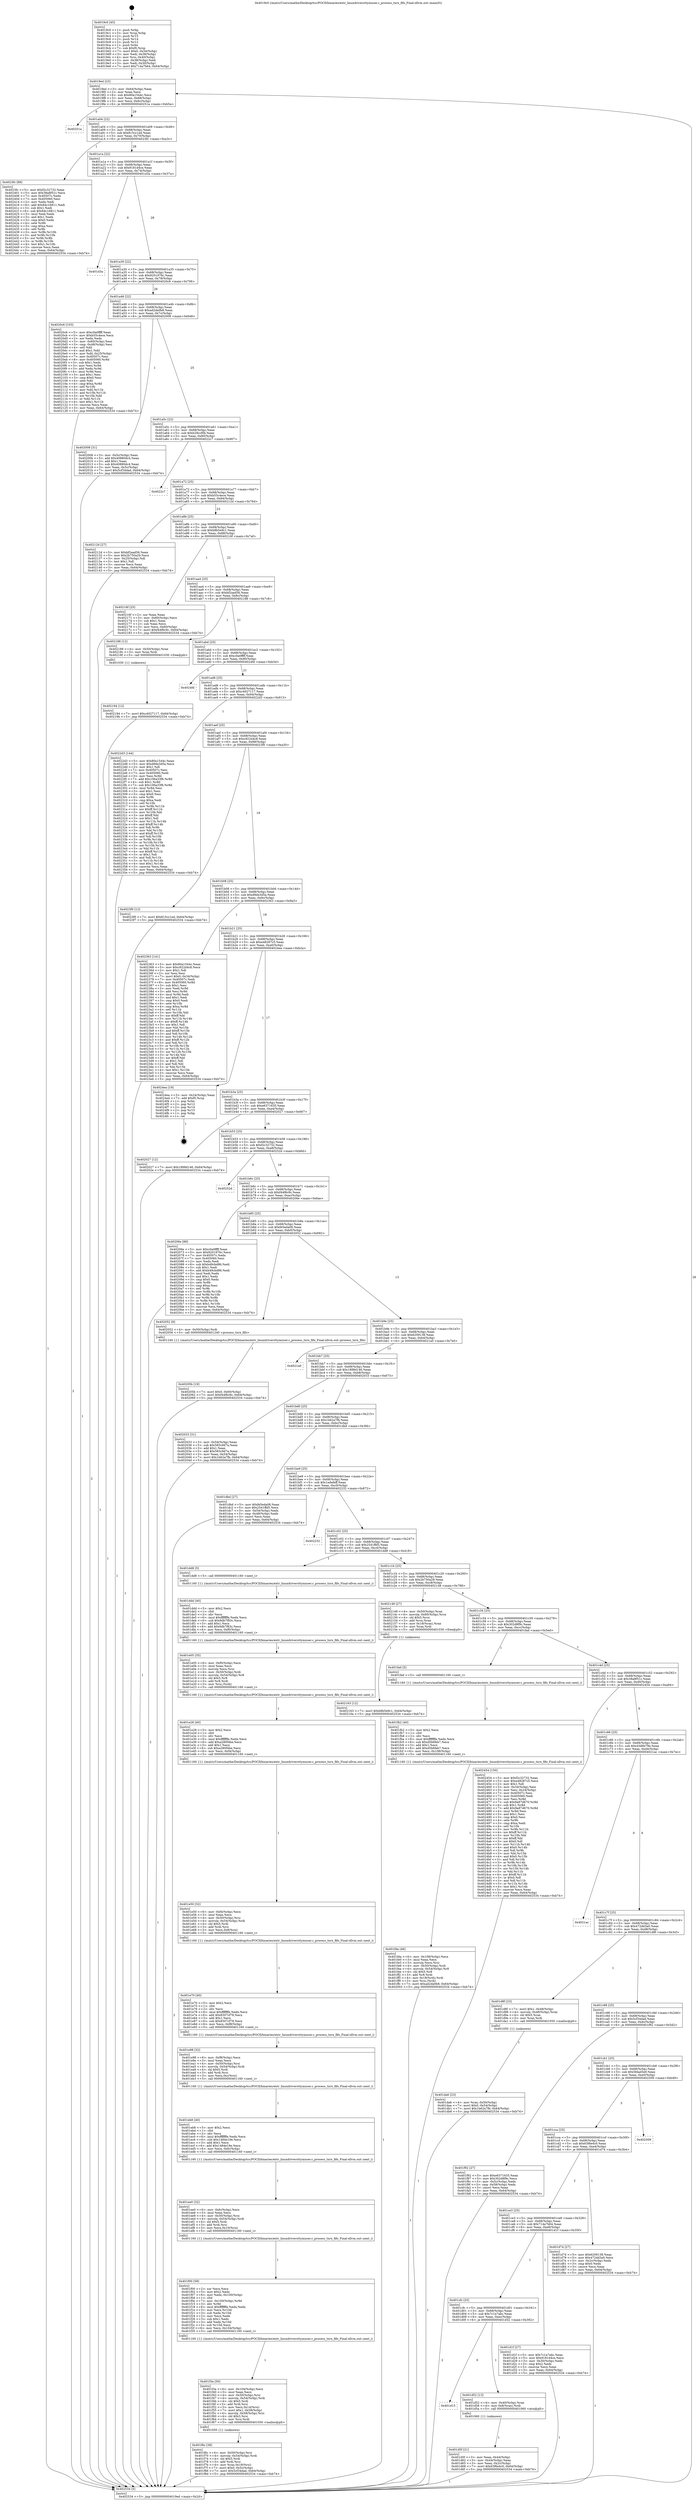 digraph "0x4019c0" {
  label = "0x4019c0 (/mnt/c/Users/mathe/Desktop/tcc/POCII/binaries/extr_linuxdriversttymxser.c_process_txrx_fifo_Final-ollvm.out::main(0))"
  labelloc = "t"
  node[shape=record]

  Entry [label="",width=0.3,height=0.3,shape=circle,fillcolor=black,style=filled]
  "0x4019ed" [label="{
     0x4019ed [23]\l
     | [instrs]\l
     &nbsp;&nbsp;0x4019ed \<+3\>: mov -0x64(%rbp),%eax\l
     &nbsp;&nbsp;0x4019f0 \<+2\>: mov %eax,%ecx\l
     &nbsp;&nbsp;0x4019f2 \<+6\>: sub $0x80a1544c,%ecx\l
     &nbsp;&nbsp;0x4019f8 \<+3\>: mov %eax,-0x68(%rbp)\l
     &nbsp;&nbsp;0x4019fb \<+3\>: mov %ecx,-0x6c(%rbp)\l
     &nbsp;&nbsp;0x4019fe \<+6\>: je 000000000040251a \<main+0xb5a\>\l
  }"]
  "0x40251a" [label="{
     0x40251a\l
  }", style=dashed]
  "0x401a04" [label="{
     0x401a04 [22]\l
     | [instrs]\l
     &nbsp;&nbsp;0x401a04 \<+5\>: jmp 0000000000401a09 \<main+0x49\>\l
     &nbsp;&nbsp;0x401a09 \<+3\>: mov -0x68(%rbp),%eax\l
     &nbsp;&nbsp;0x401a0c \<+5\>: sub $0x815cc1ed,%eax\l
     &nbsp;&nbsp;0x401a11 \<+3\>: mov %eax,-0x70(%rbp)\l
     &nbsp;&nbsp;0x401a14 \<+6\>: je 00000000004023fc \<main+0xa3c\>\l
  }"]
  Exit [label="",width=0.3,height=0.3,shape=circle,fillcolor=black,style=filled,peripheries=2]
  "0x4023fc" [label="{
     0x4023fc [88]\l
     | [instrs]\l
     &nbsp;&nbsp;0x4023fc \<+5\>: mov $0xf2c32732,%eax\l
     &nbsp;&nbsp;0x402401 \<+5\>: mov $0x38a8f51c,%ecx\l
     &nbsp;&nbsp;0x402406 \<+7\>: mov 0x40507c,%edx\l
     &nbsp;&nbsp;0x40240d \<+7\>: mov 0x405060,%esi\l
     &nbsp;&nbsp;0x402414 \<+2\>: mov %edx,%edi\l
     &nbsp;&nbsp;0x402416 \<+6\>: add $0x84c16811,%edi\l
     &nbsp;&nbsp;0x40241c \<+3\>: sub $0x1,%edi\l
     &nbsp;&nbsp;0x40241f \<+6\>: sub $0x84c16811,%edi\l
     &nbsp;&nbsp;0x402425 \<+3\>: imul %edi,%edx\l
     &nbsp;&nbsp;0x402428 \<+3\>: and $0x1,%edx\l
     &nbsp;&nbsp;0x40242b \<+3\>: cmp $0x0,%edx\l
     &nbsp;&nbsp;0x40242e \<+4\>: sete %r8b\l
     &nbsp;&nbsp;0x402432 \<+3\>: cmp $0xa,%esi\l
     &nbsp;&nbsp;0x402435 \<+4\>: setl %r9b\l
     &nbsp;&nbsp;0x402439 \<+3\>: mov %r8b,%r10b\l
     &nbsp;&nbsp;0x40243c \<+3\>: and %r9b,%r10b\l
     &nbsp;&nbsp;0x40243f \<+3\>: xor %r9b,%r8b\l
     &nbsp;&nbsp;0x402442 \<+3\>: or %r8b,%r10b\l
     &nbsp;&nbsp;0x402445 \<+4\>: test $0x1,%r10b\l
     &nbsp;&nbsp;0x402449 \<+3\>: cmovne %ecx,%eax\l
     &nbsp;&nbsp;0x40244c \<+3\>: mov %eax,-0x64(%rbp)\l
     &nbsp;&nbsp;0x40244f \<+5\>: jmp 0000000000402534 \<main+0xb74\>\l
  }"]
  "0x401a1a" [label="{
     0x401a1a [22]\l
     | [instrs]\l
     &nbsp;&nbsp;0x401a1a \<+5\>: jmp 0000000000401a1f \<main+0x5f\>\l
     &nbsp;&nbsp;0x401a1f \<+3\>: mov -0x68(%rbp),%eax\l
     &nbsp;&nbsp;0x401a22 \<+5\>: sub $0x9181d4ce,%eax\l
     &nbsp;&nbsp;0x401a27 \<+3\>: mov %eax,-0x74(%rbp)\l
     &nbsp;&nbsp;0x401a2a \<+6\>: je 0000000000401d3a \<main+0x37a\>\l
  }"]
  "0x402194" [label="{
     0x402194 [12]\l
     | [instrs]\l
     &nbsp;&nbsp;0x402194 \<+7\>: movl $0xc4027117,-0x64(%rbp)\l
     &nbsp;&nbsp;0x40219b \<+5\>: jmp 0000000000402534 \<main+0xb74\>\l
  }"]
  "0x401d3a" [label="{
     0x401d3a\l
  }", style=dashed]
  "0x401a30" [label="{
     0x401a30 [22]\l
     | [instrs]\l
     &nbsp;&nbsp;0x401a30 \<+5\>: jmp 0000000000401a35 \<main+0x75\>\l
     &nbsp;&nbsp;0x401a35 \<+3\>: mov -0x68(%rbp),%eax\l
     &nbsp;&nbsp;0x401a38 \<+5\>: sub $0x9201976c,%eax\l
     &nbsp;&nbsp;0x401a3d \<+3\>: mov %eax,-0x78(%rbp)\l
     &nbsp;&nbsp;0x401a40 \<+6\>: je 00000000004020c6 \<main+0x706\>\l
  }"]
  "0x402163" [label="{
     0x402163 [12]\l
     | [instrs]\l
     &nbsp;&nbsp;0x402163 \<+7\>: movl $0xb8b5e9c1,-0x64(%rbp)\l
     &nbsp;&nbsp;0x40216a \<+5\>: jmp 0000000000402534 \<main+0xb74\>\l
  }"]
  "0x4020c6" [label="{
     0x4020c6 [103]\l
     | [instrs]\l
     &nbsp;&nbsp;0x4020c6 \<+5\>: mov $0xc0a0ffff,%eax\l
     &nbsp;&nbsp;0x4020cb \<+5\>: mov $0xb55c4ece,%ecx\l
     &nbsp;&nbsp;0x4020d0 \<+2\>: xor %edx,%edx\l
     &nbsp;&nbsp;0x4020d2 \<+3\>: mov -0x60(%rbp),%esi\l
     &nbsp;&nbsp;0x4020d5 \<+3\>: cmp -0x48(%rbp),%esi\l
     &nbsp;&nbsp;0x4020d8 \<+4\>: setl %dil\l
     &nbsp;&nbsp;0x4020dc \<+4\>: and $0x1,%dil\l
     &nbsp;&nbsp;0x4020e0 \<+4\>: mov %dil,-0x25(%rbp)\l
     &nbsp;&nbsp;0x4020e4 \<+7\>: mov 0x40507c,%esi\l
     &nbsp;&nbsp;0x4020eb \<+8\>: mov 0x405060,%r8d\l
     &nbsp;&nbsp;0x4020f3 \<+3\>: sub $0x1,%edx\l
     &nbsp;&nbsp;0x4020f6 \<+3\>: mov %esi,%r9d\l
     &nbsp;&nbsp;0x4020f9 \<+3\>: add %edx,%r9d\l
     &nbsp;&nbsp;0x4020fc \<+4\>: imul %r9d,%esi\l
     &nbsp;&nbsp;0x402100 \<+3\>: and $0x1,%esi\l
     &nbsp;&nbsp;0x402103 \<+3\>: cmp $0x0,%esi\l
     &nbsp;&nbsp;0x402106 \<+4\>: sete %dil\l
     &nbsp;&nbsp;0x40210a \<+4\>: cmp $0xa,%r8d\l
     &nbsp;&nbsp;0x40210e \<+4\>: setl %r10b\l
     &nbsp;&nbsp;0x402112 \<+3\>: mov %dil,%r11b\l
     &nbsp;&nbsp;0x402115 \<+3\>: and %r10b,%r11b\l
     &nbsp;&nbsp;0x402118 \<+3\>: xor %r10b,%dil\l
     &nbsp;&nbsp;0x40211b \<+3\>: or %dil,%r11b\l
     &nbsp;&nbsp;0x40211e \<+4\>: test $0x1,%r11b\l
     &nbsp;&nbsp;0x402122 \<+3\>: cmovne %ecx,%eax\l
     &nbsp;&nbsp;0x402125 \<+3\>: mov %eax,-0x64(%rbp)\l
     &nbsp;&nbsp;0x402128 \<+5\>: jmp 0000000000402534 \<main+0xb74\>\l
  }"]
  "0x401a46" [label="{
     0x401a46 [22]\l
     | [instrs]\l
     &nbsp;&nbsp;0x401a46 \<+5\>: jmp 0000000000401a4b \<main+0x8b\>\l
     &nbsp;&nbsp;0x401a4b \<+3\>: mov -0x68(%rbp),%eax\l
     &nbsp;&nbsp;0x401a4e \<+5\>: sub $0xad2da0b8,%eax\l
     &nbsp;&nbsp;0x401a53 \<+3\>: mov %eax,-0x7c(%rbp)\l
     &nbsp;&nbsp;0x401a56 \<+6\>: je 0000000000402008 \<main+0x648\>\l
  }"]
  "0x40205b" [label="{
     0x40205b [19]\l
     | [instrs]\l
     &nbsp;&nbsp;0x40205b \<+7\>: movl $0x0,-0x60(%rbp)\l
     &nbsp;&nbsp;0x402062 \<+7\>: movl $0xf44f6c9c,-0x64(%rbp)\l
     &nbsp;&nbsp;0x402069 \<+5\>: jmp 0000000000402534 \<main+0xb74\>\l
  }"]
  "0x402008" [label="{
     0x402008 [31]\l
     | [instrs]\l
     &nbsp;&nbsp;0x402008 \<+3\>: mov -0x5c(%rbp),%eax\l
     &nbsp;&nbsp;0x40200b \<+5\>: add $0x40880dc4,%eax\l
     &nbsp;&nbsp;0x402010 \<+3\>: add $0x1,%eax\l
     &nbsp;&nbsp;0x402013 \<+5\>: sub $0x40880dc4,%eax\l
     &nbsp;&nbsp;0x402018 \<+3\>: mov %eax,-0x5c(%rbp)\l
     &nbsp;&nbsp;0x40201b \<+7\>: movl $0x5cf34dad,-0x64(%rbp)\l
     &nbsp;&nbsp;0x402022 \<+5\>: jmp 0000000000402534 \<main+0xb74\>\l
  }"]
  "0x401a5c" [label="{
     0x401a5c [22]\l
     | [instrs]\l
     &nbsp;&nbsp;0x401a5c \<+5\>: jmp 0000000000401a61 \<main+0xa1\>\l
     &nbsp;&nbsp;0x401a61 \<+3\>: mov -0x68(%rbp),%eax\l
     &nbsp;&nbsp;0x401a64 \<+5\>: sub $0xb29ccf0b,%eax\l
     &nbsp;&nbsp;0x401a69 \<+3\>: mov %eax,-0x80(%rbp)\l
     &nbsp;&nbsp;0x401a6c \<+6\>: je 00000000004022c7 \<main+0x907\>\l
  }"]
  "0x401fda" [label="{
     0x401fda [46]\l
     | [instrs]\l
     &nbsp;&nbsp;0x401fda \<+6\>: mov -0x108(%rbp),%ecx\l
     &nbsp;&nbsp;0x401fe0 \<+3\>: imul %eax,%ecx\l
     &nbsp;&nbsp;0x401fe3 \<+3\>: movslq %ecx,%rsi\l
     &nbsp;&nbsp;0x401fe6 \<+4\>: mov -0x50(%rbp),%rdi\l
     &nbsp;&nbsp;0x401fea \<+4\>: movslq -0x54(%rbp),%r8\l
     &nbsp;&nbsp;0x401fee \<+4\>: shl $0x5,%r8\l
     &nbsp;&nbsp;0x401ff2 \<+3\>: add %r8,%rdi\l
     &nbsp;&nbsp;0x401ff5 \<+4\>: mov 0x18(%rdi),%rdi\l
     &nbsp;&nbsp;0x401ff9 \<+3\>: mov %rsi,(%rdi)\l
     &nbsp;&nbsp;0x401ffc \<+7\>: movl $0xad2da0b8,-0x64(%rbp)\l
     &nbsp;&nbsp;0x402003 \<+5\>: jmp 0000000000402534 \<main+0xb74\>\l
  }"]
  "0x4022c7" [label="{
     0x4022c7\l
  }", style=dashed]
  "0x401a72" [label="{
     0x401a72 [25]\l
     | [instrs]\l
     &nbsp;&nbsp;0x401a72 \<+5\>: jmp 0000000000401a77 \<main+0xb7\>\l
     &nbsp;&nbsp;0x401a77 \<+3\>: mov -0x68(%rbp),%eax\l
     &nbsp;&nbsp;0x401a7a \<+5\>: sub $0xb55c4ece,%eax\l
     &nbsp;&nbsp;0x401a7f \<+6\>: mov %eax,-0x84(%rbp)\l
     &nbsp;&nbsp;0x401a85 \<+6\>: je 000000000040212d \<main+0x76d\>\l
  }"]
  "0x401fb2" [label="{
     0x401fb2 [40]\l
     | [instrs]\l
     &nbsp;&nbsp;0x401fb2 \<+5\>: mov $0x2,%ecx\l
     &nbsp;&nbsp;0x401fb7 \<+1\>: cltd\l
     &nbsp;&nbsp;0x401fb8 \<+2\>: idiv %ecx\l
     &nbsp;&nbsp;0x401fba \<+6\>: imul $0xfffffffe,%edx,%ecx\l
     &nbsp;&nbsp;0x401fc0 \<+6\>: sub $0xd5b6feb7,%ecx\l
     &nbsp;&nbsp;0x401fc6 \<+3\>: add $0x1,%ecx\l
     &nbsp;&nbsp;0x401fc9 \<+6\>: add $0xd5b6feb7,%ecx\l
     &nbsp;&nbsp;0x401fcf \<+6\>: mov %ecx,-0x108(%rbp)\l
     &nbsp;&nbsp;0x401fd5 \<+5\>: call 0000000000401160 \<next_i\>\l
     | [calls]\l
     &nbsp;&nbsp;0x401160 \{1\} (/mnt/c/Users/mathe/Desktop/tcc/POCII/binaries/extr_linuxdriversttymxser.c_process_txrx_fifo_Final-ollvm.out::next_i)\l
  }"]
  "0x40212d" [label="{
     0x40212d [27]\l
     | [instrs]\l
     &nbsp;&nbsp;0x40212d \<+5\>: mov $0xbf2aad56,%eax\l
     &nbsp;&nbsp;0x402132 \<+5\>: mov $0x2b750a29,%ecx\l
     &nbsp;&nbsp;0x402137 \<+3\>: mov -0x25(%rbp),%dl\l
     &nbsp;&nbsp;0x40213a \<+3\>: test $0x1,%dl\l
     &nbsp;&nbsp;0x40213d \<+3\>: cmovne %ecx,%eax\l
     &nbsp;&nbsp;0x402140 \<+3\>: mov %eax,-0x64(%rbp)\l
     &nbsp;&nbsp;0x402143 \<+5\>: jmp 0000000000402534 \<main+0xb74\>\l
  }"]
  "0x401a8b" [label="{
     0x401a8b [25]\l
     | [instrs]\l
     &nbsp;&nbsp;0x401a8b \<+5\>: jmp 0000000000401a90 \<main+0xd0\>\l
     &nbsp;&nbsp;0x401a90 \<+3\>: mov -0x68(%rbp),%eax\l
     &nbsp;&nbsp;0x401a93 \<+5\>: sub $0xb8b5e9c1,%eax\l
     &nbsp;&nbsp;0x401a98 \<+6\>: mov %eax,-0x88(%rbp)\l
     &nbsp;&nbsp;0x401a9e \<+6\>: je 000000000040216f \<main+0x7af\>\l
  }"]
  "0x401f6c" [label="{
     0x401f6c [38]\l
     | [instrs]\l
     &nbsp;&nbsp;0x401f6c \<+4\>: mov -0x50(%rbp),%rsi\l
     &nbsp;&nbsp;0x401f70 \<+4\>: movslq -0x54(%rbp),%rdi\l
     &nbsp;&nbsp;0x401f74 \<+4\>: shl $0x5,%rdi\l
     &nbsp;&nbsp;0x401f78 \<+3\>: add %rdi,%rsi\l
     &nbsp;&nbsp;0x401f7b \<+4\>: mov %rax,0x18(%rsi)\l
     &nbsp;&nbsp;0x401f7f \<+7\>: movl $0x0,-0x5c(%rbp)\l
     &nbsp;&nbsp;0x401f86 \<+7\>: movl $0x5cf34dad,-0x64(%rbp)\l
     &nbsp;&nbsp;0x401f8d \<+5\>: jmp 0000000000402534 \<main+0xb74\>\l
  }"]
  "0x40216f" [label="{
     0x40216f [25]\l
     | [instrs]\l
     &nbsp;&nbsp;0x40216f \<+2\>: xor %eax,%eax\l
     &nbsp;&nbsp;0x402171 \<+3\>: mov -0x60(%rbp),%ecx\l
     &nbsp;&nbsp;0x402174 \<+3\>: sub $0x1,%eax\l
     &nbsp;&nbsp;0x402177 \<+2\>: sub %eax,%ecx\l
     &nbsp;&nbsp;0x402179 \<+3\>: mov %ecx,-0x60(%rbp)\l
     &nbsp;&nbsp;0x40217c \<+7\>: movl $0xf44f6c9c,-0x64(%rbp)\l
     &nbsp;&nbsp;0x402183 \<+5\>: jmp 0000000000402534 \<main+0xb74\>\l
  }"]
  "0x401aa4" [label="{
     0x401aa4 [25]\l
     | [instrs]\l
     &nbsp;&nbsp;0x401aa4 \<+5\>: jmp 0000000000401aa9 \<main+0xe9\>\l
     &nbsp;&nbsp;0x401aa9 \<+3\>: mov -0x68(%rbp),%eax\l
     &nbsp;&nbsp;0x401aac \<+5\>: sub $0xbf2aad56,%eax\l
     &nbsp;&nbsp;0x401ab1 \<+6\>: mov %eax,-0x8c(%rbp)\l
     &nbsp;&nbsp;0x401ab7 \<+6\>: je 0000000000402188 \<main+0x7c8\>\l
  }"]
  "0x401f3a" [label="{
     0x401f3a [50]\l
     | [instrs]\l
     &nbsp;&nbsp;0x401f3a \<+6\>: mov -0x104(%rbp),%ecx\l
     &nbsp;&nbsp;0x401f40 \<+3\>: imul %eax,%ecx\l
     &nbsp;&nbsp;0x401f43 \<+4\>: mov -0x50(%rbp),%rsi\l
     &nbsp;&nbsp;0x401f47 \<+4\>: movslq -0x54(%rbp),%rdi\l
     &nbsp;&nbsp;0x401f4b \<+4\>: shl $0x5,%rdi\l
     &nbsp;&nbsp;0x401f4f \<+3\>: add %rdi,%rsi\l
     &nbsp;&nbsp;0x401f52 \<+3\>: mov %ecx,0x14(%rsi)\l
     &nbsp;&nbsp;0x401f55 \<+7\>: movl $0x1,-0x58(%rbp)\l
     &nbsp;&nbsp;0x401f5c \<+4\>: movslq -0x58(%rbp),%rsi\l
     &nbsp;&nbsp;0x401f60 \<+4\>: shl $0x3,%rsi\l
     &nbsp;&nbsp;0x401f64 \<+3\>: mov %rsi,%rdi\l
     &nbsp;&nbsp;0x401f67 \<+5\>: call 0000000000401050 \<malloc@plt\>\l
     | [calls]\l
     &nbsp;&nbsp;0x401050 \{1\} (unknown)\l
  }"]
  "0x402188" [label="{
     0x402188 [12]\l
     | [instrs]\l
     &nbsp;&nbsp;0x402188 \<+4\>: mov -0x50(%rbp),%rax\l
     &nbsp;&nbsp;0x40218c \<+3\>: mov %rax,%rdi\l
     &nbsp;&nbsp;0x40218f \<+5\>: call 0000000000401030 \<free@plt\>\l
     | [calls]\l
     &nbsp;&nbsp;0x401030 \{1\} (unknown)\l
  }"]
  "0x401abd" [label="{
     0x401abd [25]\l
     | [instrs]\l
     &nbsp;&nbsp;0x401abd \<+5\>: jmp 0000000000401ac2 \<main+0x102\>\l
     &nbsp;&nbsp;0x401ac2 \<+3\>: mov -0x68(%rbp),%eax\l
     &nbsp;&nbsp;0x401ac5 \<+5\>: sub $0xc0a0ffff,%eax\l
     &nbsp;&nbsp;0x401aca \<+6\>: mov %eax,-0x90(%rbp)\l
     &nbsp;&nbsp;0x401ad0 \<+6\>: je 00000000004024fd \<main+0xb3d\>\l
  }"]
  "0x401f00" [label="{
     0x401f00 [58]\l
     | [instrs]\l
     &nbsp;&nbsp;0x401f00 \<+2\>: xor %ecx,%ecx\l
     &nbsp;&nbsp;0x401f02 \<+5\>: mov $0x2,%edx\l
     &nbsp;&nbsp;0x401f07 \<+6\>: mov %edx,-0x100(%rbp)\l
     &nbsp;&nbsp;0x401f0d \<+1\>: cltd\l
     &nbsp;&nbsp;0x401f0e \<+7\>: mov -0x100(%rbp),%r9d\l
     &nbsp;&nbsp;0x401f15 \<+3\>: idiv %r9d\l
     &nbsp;&nbsp;0x401f18 \<+6\>: imul $0xfffffffe,%edx,%edx\l
     &nbsp;&nbsp;0x401f1e \<+3\>: mov %ecx,%r10d\l
     &nbsp;&nbsp;0x401f21 \<+3\>: sub %edx,%r10d\l
     &nbsp;&nbsp;0x401f24 \<+2\>: mov %ecx,%edx\l
     &nbsp;&nbsp;0x401f26 \<+3\>: sub $0x1,%edx\l
     &nbsp;&nbsp;0x401f29 \<+3\>: add %edx,%r10d\l
     &nbsp;&nbsp;0x401f2c \<+3\>: sub %r10d,%ecx\l
     &nbsp;&nbsp;0x401f2f \<+6\>: mov %ecx,-0x104(%rbp)\l
     &nbsp;&nbsp;0x401f35 \<+5\>: call 0000000000401160 \<next_i\>\l
     | [calls]\l
     &nbsp;&nbsp;0x401160 \{1\} (/mnt/c/Users/mathe/Desktop/tcc/POCII/binaries/extr_linuxdriversttymxser.c_process_txrx_fifo_Final-ollvm.out::next_i)\l
  }"]
  "0x4024fd" [label="{
     0x4024fd\l
  }", style=dashed]
  "0x401ad6" [label="{
     0x401ad6 [25]\l
     | [instrs]\l
     &nbsp;&nbsp;0x401ad6 \<+5\>: jmp 0000000000401adb \<main+0x11b\>\l
     &nbsp;&nbsp;0x401adb \<+3\>: mov -0x68(%rbp),%eax\l
     &nbsp;&nbsp;0x401ade \<+5\>: sub $0xc4027117,%eax\l
     &nbsp;&nbsp;0x401ae3 \<+6\>: mov %eax,-0x94(%rbp)\l
     &nbsp;&nbsp;0x401ae9 \<+6\>: je 00000000004022d3 \<main+0x913\>\l
  }"]
  "0x401ee0" [label="{
     0x401ee0 [32]\l
     | [instrs]\l
     &nbsp;&nbsp;0x401ee0 \<+6\>: mov -0xfc(%rbp),%ecx\l
     &nbsp;&nbsp;0x401ee6 \<+3\>: imul %eax,%ecx\l
     &nbsp;&nbsp;0x401ee9 \<+4\>: mov -0x50(%rbp),%rsi\l
     &nbsp;&nbsp;0x401eed \<+4\>: movslq -0x54(%rbp),%rdi\l
     &nbsp;&nbsp;0x401ef1 \<+4\>: shl $0x5,%rdi\l
     &nbsp;&nbsp;0x401ef5 \<+3\>: add %rdi,%rsi\l
     &nbsp;&nbsp;0x401ef8 \<+3\>: mov %ecx,0x10(%rsi)\l
     &nbsp;&nbsp;0x401efb \<+5\>: call 0000000000401160 \<next_i\>\l
     | [calls]\l
     &nbsp;&nbsp;0x401160 \{1\} (/mnt/c/Users/mathe/Desktop/tcc/POCII/binaries/extr_linuxdriversttymxser.c_process_txrx_fifo_Final-ollvm.out::next_i)\l
  }"]
  "0x4022d3" [label="{
     0x4022d3 [144]\l
     | [instrs]\l
     &nbsp;&nbsp;0x4022d3 \<+5\>: mov $0x80a1544c,%eax\l
     &nbsp;&nbsp;0x4022d8 \<+5\>: mov $0xd9de3d5a,%ecx\l
     &nbsp;&nbsp;0x4022dd \<+2\>: mov $0x1,%dl\l
     &nbsp;&nbsp;0x4022df \<+7\>: mov 0x40507c,%esi\l
     &nbsp;&nbsp;0x4022e6 \<+7\>: mov 0x405060,%edi\l
     &nbsp;&nbsp;0x4022ed \<+3\>: mov %esi,%r8d\l
     &nbsp;&nbsp;0x4022f0 \<+7\>: add $0x106a33f6,%r8d\l
     &nbsp;&nbsp;0x4022f7 \<+4\>: sub $0x1,%r8d\l
     &nbsp;&nbsp;0x4022fb \<+7\>: sub $0x106a33f6,%r8d\l
     &nbsp;&nbsp;0x402302 \<+4\>: imul %r8d,%esi\l
     &nbsp;&nbsp;0x402306 \<+3\>: and $0x1,%esi\l
     &nbsp;&nbsp;0x402309 \<+3\>: cmp $0x0,%esi\l
     &nbsp;&nbsp;0x40230c \<+4\>: sete %r9b\l
     &nbsp;&nbsp;0x402310 \<+3\>: cmp $0xa,%edi\l
     &nbsp;&nbsp;0x402313 \<+4\>: setl %r10b\l
     &nbsp;&nbsp;0x402317 \<+3\>: mov %r9b,%r11b\l
     &nbsp;&nbsp;0x40231a \<+4\>: xor $0xff,%r11b\l
     &nbsp;&nbsp;0x40231e \<+3\>: mov %r10b,%bl\l
     &nbsp;&nbsp;0x402321 \<+3\>: xor $0xff,%bl\l
     &nbsp;&nbsp;0x402324 \<+3\>: xor $0x1,%dl\l
     &nbsp;&nbsp;0x402327 \<+3\>: mov %r11b,%r14b\l
     &nbsp;&nbsp;0x40232a \<+4\>: and $0xff,%r14b\l
     &nbsp;&nbsp;0x40232e \<+3\>: and %dl,%r9b\l
     &nbsp;&nbsp;0x402331 \<+3\>: mov %bl,%r15b\l
     &nbsp;&nbsp;0x402334 \<+4\>: and $0xff,%r15b\l
     &nbsp;&nbsp;0x402338 \<+3\>: and %dl,%r10b\l
     &nbsp;&nbsp;0x40233b \<+3\>: or %r9b,%r14b\l
     &nbsp;&nbsp;0x40233e \<+3\>: or %r10b,%r15b\l
     &nbsp;&nbsp;0x402341 \<+3\>: xor %r15b,%r14b\l
     &nbsp;&nbsp;0x402344 \<+3\>: or %bl,%r11b\l
     &nbsp;&nbsp;0x402347 \<+4\>: xor $0xff,%r11b\l
     &nbsp;&nbsp;0x40234b \<+3\>: or $0x1,%dl\l
     &nbsp;&nbsp;0x40234e \<+3\>: and %dl,%r11b\l
     &nbsp;&nbsp;0x402351 \<+3\>: or %r11b,%r14b\l
     &nbsp;&nbsp;0x402354 \<+4\>: test $0x1,%r14b\l
     &nbsp;&nbsp;0x402358 \<+3\>: cmovne %ecx,%eax\l
     &nbsp;&nbsp;0x40235b \<+3\>: mov %eax,-0x64(%rbp)\l
     &nbsp;&nbsp;0x40235e \<+5\>: jmp 0000000000402534 \<main+0xb74\>\l
  }"]
  "0x401aef" [label="{
     0x401aef [25]\l
     | [instrs]\l
     &nbsp;&nbsp;0x401aef \<+5\>: jmp 0000000000401af4 \<main+0x134\>\l
     &nbsp;&nbsp;0x401af4 \<+3\>: mov -0x68(%rbp),%eax\l
     &nbsp;&nbsp;0x401af7 \<+5\>: sub $0xc922d4c8,%eax\l
     &nbsp;&nbsp;0x401afc \<+6\>: mov %eax,-0x98(%rbp)\l
     &nbsp;&nbsp;0x401b02 \<+6\>: je 00000000004023f0 \<main+0xa30\>\l
  }"]
  "0x401eb8" [label="{
     0x401eb8 [40]\l
     | [instrs]\l
     &nbsp;&nbsp;0x401eb8 \<+5\>: mov $0x2,%ecx\l
     &nbsp;&nbsp;0x401ebd \<+1\>: cltd\l
     &nbsp;&nbsp;0x401ebe \<+2\>: idiv %ecx\l
     &nbsp;&nbsp;0x401ec0 \<+6\>: imul $0xfffffffe,%edx,%ecx\l
     &nbsp;&nbsp;0x401ec6 \<+6\>: sub $0x1484e19e,%ecx\l
     &nbsp;&nbsp;0x401ecc \<+3\>: add $0x1,%ecx\l
     &nbsp;&nbsp;0x401ecf \<+6\>: add $0x1484e19e,%ecx\l
     &nbsp;&nbsp;0x401ed5 \<+6\>: mov %ecx,-0xfc(%rbp)\l
     &nbsp;&nbsp;0x401edb \<+5\>: call 0000000000401160 \<next_i\>\l
     | [calls]\l
     &nbsp;&nbsp;0x401160 \{1\} (/mnt/c/Users/mathe/Desktop/tcc/POCII/binaries/extr_linuxdriversttymxser.c_process_txrx_fifo_Final-ollvm.out::next_i)\l
  }"]
  "0x4023f0" [label="{
     0x4023f0 [12]\l
     | [instrs]\l
     &nbsp;&nbsp;0x4023f0 \<+7\>: movl $0x815cc1ed,-0x64(%rbp)\l
     &nbsp;&nbsp;0x4023f7 \<+5\>: jmp 0000000000402534 \<main+0xb74\>\l
  }"]
  "0x401b08" [label="{
     0x401b08 [25]\l
     | [instrs]\l
     &nbsp;&nbsp;0x401b08 \<+5\>: jmp 0000000000401b0d \<main+0x14d\>\l
     &nbsp;&nbsp;0x401b0d \<+3\>: mov -0x68(%rbp),%eax\l
     &nbsp;&nbsp;0x401b10 \<+5\>: sub $0xd9de3d5a,%eax\l
     &nbsp;&nbsp;0x401b15 \<+6\>: mov %eax,-0x9c(%rbp)\l
     &nbsp;&nbsp;0x401b1b \<+6\>: je 0000000000402363 \<main+0x9a3\>\l
  }"]
  "0x401e98" [label="{
     0x401e98 [32]\l
     | [instrs]\l
     &nbsp;&nbsp;0x401e98 \<+6\>: mov -0xf8(%rbp),%ecx\l
     &nbsp;&nbsp;0x401e9e \<+3\>: imul %eax,%ecx\l
     &nbsp;&nbsp;0x401ea1 \<+4\>: mov -0x50(%rbp),%rsi\l
     &nbsp;&nbsp;0x401ea5 \<+4\>: movslq -0x54(%rbp),%rdi\l
     &nbsp;&nbsp;0x401ea9 \<+4\>: shl $0x5,%rdi\l
     &nbsp;&nbsp;0x401ead \<+3\>: add %rdi,%rsi\l
     &nbsp;&nbsp;0x401eb0 \<+3\>: mov %ecx,0xc(%rsi)\l
     &nbsp;&nbsp;0x401eb3 \<+5\>: call 0000000000401160 \<next_i\>\l
     | [calls]\l
     &nbsp;&nbsp;0x401160 \{1\} (/mnt/c/Users/mathe/Desktop/tcc/POCII/binaries/extr_linuxdriversttymxser.c_process_txrx_fifo_Final-ollvm.out::next_i)\l
  }"]
  "0x402363" [label="{
     0x402363 [141]\l
     | [instrs]\l
     &nbsp;&nbsp;0x402363 \<+5\>: mov $0x80a1544c,%eax\l
     &nbsp;&nbsp;0x402368 \<+5\>: mov $0xc922d4c8,%ecx\l
     &nbsp;&nbsp;0x40236d \<+2\>: mov $0x1,%dl\l
     &nbsp;&nbsp;0x40236f \<+2\>: xor %esi,%esi\l
     &nbsp;&nbsp;0x402371 \<+7\>: movl $0x0,-0x34(%rbp)\l
     &nbsp;&nbsp;0x402378 \<+7\>: mov 0x40507c,%edi\l
     &nbsp;&nbsp;0x40237f \<+8\>: mov 0x405060,%r8d\l
     &nbsp;&nbsp;0x402387 \<+3\>: sub $0x1,%esi\l
     &nbsp;&nbsp;0x40238a \<+3\>: mov %edi,%r9d\l
     &nbsp;&nbsp;0x40238d \<+3\>: add %esi,%r9d\l
     &nbsp;&nbsp;0x402390 \<+4\>: imul %r9d,%edi\l
     &nbsp;&nbsp;0x402394 \<+3\>: and $0x1,%edi\l
     &nbsp;&nbsp;0x402397 \<+3\>: cmp $0x0,%edi\l
     &nbsp;&nbsp;0x40239a \<+4\>: sete %r10b\l
     &nbsp;&nbsp;0x40239e \<+4\>: cmp $0xa,%r8d\l
     &nbsp;&nbsp;0x4023a2 \<+4\>: setl %r11b\l
     &nbsp;&nbsp;0x4023a6 \<+3\>: mov %r10b,%bl\l
     &nbsp;&nbsp;0x4023a9 \<+3\>: xor $0xff,%bl\l
     &nbsp;&nbsp;0x4023ac \<+3\>: mov %r11b,%r14b\l
     &nbsp;&nbsp;0x4023af \<+4\>: xor $0xff,%r14b\l
     &nbsp;&nbsp;0x4023b3 \<+3\>: xor $0x1,%dl\l
     &nbsp;&nbsp;0x4023b6 \<+3\>: mov %bl,%r15b\l
     &nbsp;&nbsp;0x4023b9 \<+4\>: and $0xff,%r15b\l
     &nbsp;&nbsp;0x4023bd \<+3\>: and %dl,%r10b\l
     &nbsp;&nbsp;0x4023c0 \<+3\>: mov %r14b,%r12b\l
     &nbsp;&nbsp;0x4023c3 \<+4\>: and $0xff,%r12b\l
     &nbsp;&nbsp;0x4023c7 \<+3\>: and %dl,%r11b\l
     &nbsp;&nbsp;0x4023ca \<+3\>: or %r10b,%r15b\l
     &nbsp;&nbsp;0x4023cd \<+3\>: or %r11b,%r12b\l
     &nbsp;&nbsp;0x4023d0 \<+3\>: xor %r12b,%r15b\l
     &nbsp;&nbsp;0x4023d3 \<+3\>: or %r14b,%bl\l
     &nbsp;&nbsp;0x4023d6 \<+3\>: xor $0xff,%bl\l
     &nbsp;&nbsp;0x4023d9 \<+3\>: or $0x1,%dl\l
     &nbsp;&nbsp;0x4023dc \<+2\>: and %dl,%bl\l
     &nbsp;&nbsp;0x4023de \<+3\>: or %bl,%r15b\l
     &nbsp;&nbsp;0x4023e1 \<+4\>: test $0x1,%r15b\l
     &nbsp;&nbsp;0x4023e5 \<+3\>: cmovne %ecx,%eax\l
     &nbsp;&nbsp;0x4023e8 \<+3\>: mov %eax,-0x64(%rbp)\l
     &nbsp;&nbsp;0x4023eb \<+5\>: jmp 0000000000402534 \<main+0xb74\>\l
  }"]
  "0x401b21" [label="{
     0x401b21 [25]\l
     | [instrs]\l
     &nbsp;&nbsp;0x401b21 \<+5\>: jmp 0000000000401b26 \<main+0x166\>\l
     &nbsp;&nbsp;0x401b26 \<+3\>: mov -0x68(%rbp),%eax\l
     &nbsp;&nbsp;0x401b29 \<+5\>: sub $0xe48287c5,%eax\l
     &nbsp;&nbsp;0x401b2e \<+6\>: mov %eax,-0xa0(%rbp)\l
     &nbsp;&nbsp;0x401b34 \<+6\>: je 00000000004024ea \<main+0xb2a\>\l
  }"]
  "0x401e70" [label="{
     0x401e70 [40]\l
     | [instrs]\l
     &nbsp;&nbsp;0x401e70 \<+5\>: mov $0x2,%ecx\l
     &nbsp;&nbsp;0x401e75 \<+1\>: cltd\l
     &nbsp;&nbsp;0x401e76 \<+2\>: idiv %ecx\l
     &nbsp;&nbsp;0x401e78 \<+6\>: imul $0xfffffffe,%edx,%ecx\l
     &nbsp;&nbsp;0x401e7e \<+6\>: add $0x8307cf78,%ecx\l
     &nbsp;&nbsp;0x401e84 \<+3\>: add $0x1,%ecx\l
     &nbsp;&nbsp;0x401e87 \<+6\>: sub $0x8307cf78,%ecx\l
     &nbsp;&nbsp;0x401e8d \<+6\>: mov %ecx,-0xf8(%rbp)\l
     &nbsp;&nbsp;0x401e93 \<+5\>: call 0000000000401160 \<next_i\>\l
     | [calls]\l
     &nbsp;&nbsp;0x401160 \{1\} (/mnt/c/Users/mathe/Desktop/tcc/POCII/binaries/extr_linuxdriversttymxser.c_process_txrx_fifo_Final-ollvm.out::next_i)\l
  }"]
  "0x4024ea" [label="{
     0x4024ea [19]\l
     | [instrs]\l
     &nbsp;&nbsp;0x4024ea \<+3\>: mov -0x24(%rbp),%eax\l
     &nbsp;&nbsp;0x4024ed \<+7\>: add $0xf0,%rsp\l
     &nbsp;&nbsp;0x4024f4 \<+1\>: pop %rbx\l
     &nbsp;&nbsp;0x4024f5 \<+2\>: pop %r12\l
     &nbsp;&nbsp;0x4024f7 \<+2\>: pop %r14\l
     &nbsp;&nbsp;0x4024f9 \<+2\>: pop %r15\l
     &nbsp;&nbsp;0x4024fb \<+1\>: pop %rbp\l
     &nbsp;&nbsp;0x4024fc \<+1\>: ret\l
  }"]
  "0x401b3a" [label="{
     0x401b3a [25]\l
     | [instrs]\l
     &nbsp;&nbsp;0x401b3a \<+5\>: jmp 0000000000401b3f \<main+0x17f\>\l
     &nbsp;&nbsp;0x401b3f \<+3\>: mov -0x68(%rbp),%eax\l
     &nbsp;&nbsp;0x401b42 \<+5\>: sub $0xe6371635,%eax\l
     &nbsp;&nbsp;0x401b47 \<+6\>: mov %eax,-0xa4(%rbp)\l
     &nbsp;&nbsp;0x401b4d \<+6\>: je 0000000000402027 \<main+0x667\>\l
  }"]
  "0x401e50" [label="{
     0x401e50 [32]\l
     | [instrs]\l
     &nbsp;&nbsp;0x401e50 \<+6\>: mov -0xf4(%rbp),%ecx\l
     &nbsp;&nbsp;0x401e56 \<+3\>: imul %eax,%ecx\l
     &nbsp;&nbsp;0x401e59 \<+4\>: mov -0x50(%rbp),%rsi\l
     &nbsp;&nbsp;0x401e5d \<+4\>: movslq -0x54(%rbp),%rdi\l
     &nbsp;&nbsp;0x401e61 \<+4\>: shl $0x5,%rdi\l
     &nbsp;&nbsp;0x401e65 \<+3\>: add %rdi,%rsi\l
     &nbsp;&nbsp;0x401e68 \<+3\>: mov %ecx,0x8(%rsi)\l
     &nbsp;&nbsp;0x401e6b \<+5\>: call 0000000000401160 \<next_i\>\l
     | [calls]\l
     &nbsp;&nbsp;0x401160 \{1\} (/mnt/c/Users/mathe/Desktop/tcc/POCII/binaries/extr_linuxdriversttymxser.c_process_txrx_fifo_Final-ollvm.out::next_i)\l
  }"]
  "0x402027" [label="{
     0x402027 [12]\l
     | [instrs]\l
     &nbsp;&nbsp;0x402027 \<+7\>: movl $0x1898d146,-0x64(%rbp)\l
     &nbsp;&nbsp;0x40202e \<+5\>: jmp 0000000000402534 \<main+0xb74\>\l
  }"]
  "0x401b53" [label="{
     0x401b53 [25]\l
     | [instrs]\l
     &nbsp;&nbsp;0x401b53 \<+5\>: jmp 0000000000401b58 \<main+0x198\>\l
     &nbsp;&nbsp;0x401b58 \<+3\>: mov -0x68(%rbp),%eax\l
     &nbsp;&nbsp;0x401b5b \<+5\>: sub $0xf2c32732,%eax\l
     &nbsp;&nbsp;0x401b60 \<+6\>: mov %eax,-0xa8(%rbp)\l
     &nbsp;&nbsp;0x401b66 \<+6\>: je 000000000040252d \<main+0xb6d\>\l
  }"]
  "0x401e28" [label="{
     0x401e28 [40]\l
     | [instrs]\l
     &nbsp;&nbsp;0x401e28 \<+5\>: mov $0x2,%ecx\l
     &nbsp;&nbsp;0x401e2d \<+1\>: cltd\l
     &nbsp;&nbsp;0x401e2e \<+2\>: idiv %ecx\l
     &nbsp;&nbsp;0x401e30 \<+6\>: imul $0xfffffffe,%edx,%ecx\l
     &nbsp;&nbsp;0x401e36 \<+6\>: add $0xa280f4be,%ecx\l
     &nbsp;&nbsp;0x401e3c \<+3\>: add $0x1,%ecx\l
     &nbsp;&nbsp;0x401e3f \<+6\>: sub $0xa280f4be,%ecx\l
     &nbsp;&nbsp;0x401e45 \<+6\>: mov %ecx,-0xf4(%rbp)\l
     &nbsp;&nbsp;0x401e4b \<+5\>: call 0000000000401160 \<next_i\>\l
     | [calls]\l
     &nbsp;&nbsp;0x401160 \{1\} (/mnt/c/Users/mathe/Desktop/tcc/POCII/binaries/extr_linuxdriversttymxser.c_process_txrx_fifo_Final-ollvm.out::next_i)\l
  }"]
  "0x40252d" [label="{
     0x40252d\l
  }", style=dashed]
  "0x401b6c" [label="{
     0x401b6c [25]\l
     | [instrs]\l
     &nbsp;&nbsp;0x401b6c \<+5\>: jmp 0000000000401b71 \<main+0x1b1\>\l
     &nbsp;&nbsp;0x401b71 \<+3\>: mov -0x68(%rbp),%eax\l
     &nbsp;&nbsp;0x401b74 \<+5\>: sub $0xf44f6c9c,%eax\l
     &nbsp;&nbsp;0x401b79 \<+6\>: mov %eax,-0xac(%rbp)\l
     &nbsp;&nbsp;0x401b7f \<+6\>: je 000000000040206e \<main+0x6ae\>\l
  }"]
  "0x401e05" [label="{
     0x401e05 [35]\l
     | [instrs]\l
     &nbsp;&nbsp;0x401e05 \<+6\>: mov -0xf0(%rbp),%ecx\l
     &nbsp;&nbsp;0x401e0b \<+3\>: imul %eax,%ecx\l
     &nbsp;&nbsp;0x401e0e \<+3\>: movslq %ecx,%rsi\l
     &nbsp;&nbsp;0x401e11 \<+4\>: mov -0x50(%rbp),%rdi\l
     &nbsp;&nbsp;0x401e15 \<+4\>: movslq -0x54(%rbp),%r8\l
     &nbsp;&nbsp;0x401e19 \<+4\>: shl $0x5,%r8\l
     &nbsp;&nbsp;0x401e1d \<+3\>: add %r8,%rdi\l
     &nbsp;&nbsp;0x401e20 \<+3\>: mov %rsi,(%rdi)\l
     &nbsp;&nbsp;0x401e23 \<+5\>: call 0000000000401160 \<next_i\>\l
     | [calls]\l
     &nbsp;&nbsp;0x401160 \{1\} (/mnt/c/Users/mathe/Desktop/tcc/POCII/binaries/extr_linuxdriversttymxser.c_process_txrx_fifo_Final-ollvm.out::next_i)\l
  }"]
  "0x40206e" [label="{
     0x40206e [88]\l
     | [instrs]\l
     &nbsp;&nbsp;0x40206e \<+5\>: mov $0xc0a0ffff,%eax\l
     &nbsp;&nbsp;0x402073 \<+5\>: mov $0x9201976c,%ecx\l
     &nbsp;&nbsp;0x402078 \<+7\>: mov 0x40507c,%edx\l
     &nbsp;&nbsp;0x40207f \<+7\>: mov 0x405060,%esi\l
     &nbsp;&nbsp;0x402086 \<+2\>: mov %edx,%edi\l
     &nbsp;&nbsp;0x402088 \<+6\>: sub $0xb49cbd86,%edi\l
     &nbsp;&nbsp;0x40208e \<+3\>: sub $0x1,%edi\l
     &nbsp;&nbsp;0x402091 \<+6\>: add $0xb49cbd86,%edi\l
     &nbsp;&nbsp;0x402097 \<+3\>: imul %edi,%edx\l
     &nbsp;&nbsp;0x40209a \<+3\>: and $0x1,%edx\l
     &nbsp;&nbsp;0x40209d \<+3\>: cmp $0x0,%edx\l
     &nbsp;&nbsp;0x4020a0 \<+4\>: sete %r8b\l
     &nbsp;&nbsp;0x4020a4 \<+3\>: cmp $0xa,%esi\l
     &nbsp;&nbsp;0x4020a7 \<+4\>: setl %r9b\l
     &nbsp;&nbsp;0x4020ab \<+3\>: mov %r8b,%r10b\l
     &nbsp;&nbsp;0x4020ae \<+3\>: and %r9b,%r10b\l
     &nbsp;&nbsp;0x4020b1 \<+3\>: xor %r9b,%r8b\l
     &nbsp;&nbsp;0x4020b4 \<+3\>: or %r8b,%r10b\l
     &nbsp;&nbsp;0x4020b7 \<+4\>: test $0x1,%r10b\l
     &nbsp;&nbsp;0x4020bb \<+3\>: cmovne %ecx,%eax\l
     &nbsp;&nbsp;0x4020be \<+3\>: mov %eax,-0x64(%rbp)\l
     &nbsp;&nbsp;0x4020c1 \<+5\>: jmp 0000000000402534 \<main+0xb74\>\l
  }"]
  "0x401b85" [label="{
     0x401b85 [25]\l
     | [instrs]\l
     &nbsp;&nbsp;0x401b85 \<+5\>: jmp 0000000000401b8a \<main+0x1ca\>\l
     &nbsp;&nbsp;0x401b8a \<+3\>: mov -0x68(%rbp),%eax\l
     &nbsp;&nbsp;0x401b8d \<+5\>: sub $0xfe5eda08,%eax\l
     &nbsp;&nbsp;0x401b92 \<+6\>: mov %eax,-0xb0(%rbp)\l
     &nbsp;&nbsp;0x401b98 \<+6\>: je 0000000000402052 \<main+0x692\>\l
  }"]
  "0x401ddd" [label="{
     0x401ddd [40]\l
     | [instrs]\l
     &nbsp;&nbsp;0x401ddd \<+5\>: mov $0x2,%ecx\l
     &nbsp;&nbsp;0x401de2 \<+1\>: cltd\l
     &nbsp;&nbsp;0x401de3 \<+2\>: idiv %ecx\l
     &nbsp;&nbsp;0x401de5 \<+6\>: imul $0xfffffffe,%edx,%ecx\l
     &nbsp;&nbsp;0x401deb \<+6\>: sub $0x9db7f83c,%ecx\l
     &nbsp;&nbsp;0x401df1 \<+3\>: add $0x1,%ecx\l
     &nbsp;&nbsp;0x401df4 \<+6\>: add $0x9db7f83c,%ecx\l
     &nbsp;&nbsp;0x401dfa \<+6\>: mov %ecx,-0xf0(%rbp)\l
     &nbsp;&nbsp;0x401e00 \<+5\>: call 0000000000401160 \<next_i\>\l
     | [calls]\l
     &nbsp;&nbsp;0x401160 \{1\} (/mnt/c/Users/mathe/Desktop/tcc/POCII/binaries/extr_linuxdriversttymxser.c_process_txrx_fifo_Final-ollvm.out::next_i)\l
  }"]
  "0x402052" [label="{
     0x402052 [9]\l
     | [instrs]\l
     &nbsp;&nbsp;0x402052 \<+4\>: mov -0x50(%rbp),%rdi\l
     &nbsp;&nbsp;0x402056 \<+5\>: call 0000000000401240 \<process_txrx_fifo\>\l
     | [calls]\l
     &nbsp;&nbsp;0x401240 \{1\} (/mnt/c/Users/mathe/Desktop/tcc/POCII/binaries/extr_linuxdriversttymxser.c_process_txrx_fifo_Final-ollvm.out::process_txrx_fifo)\l
  }"]
  "0x401b9e" [label="{
     0x401b9e [25]\l
     | [instrs]\l
     &nbsp;&nbsp;0x401b9e \<+5\>: jmp 0000000000401ba3 \<main+0x1e3\>\l
     &nbsp;&nbsp;0x401ba3 \<+3\>: mov -0x68(%rbp),%eax\l
     &nbsp;&nbsp;0x401ba6 \<+5\>: sub $0x6209138,%eax\l
     &nbsp;&nbsp;0x401bab \<+6\>: mov %eax,-0xb4(%rbp)\l
     &nbsp;&nbsp;0x401bb1 \<+6\>: je 00000000004021a0 \<main+0x7e0\>\l
  }"]
  "0x401da6" [label="{
     0x401da6 [23]\l
     | [instrs]\l
     &nbsp;&nbsp;0x401da6 \<+4\>: mov %rax,-0x50(%rbp)\l
     &nbsp;&nbsp;0x401daa \<+7\>: movl $0x0,-0x54(%rbp)\l
     &nbsp;&nbsp;0x401db1 \<+7\>: movl $0x1b62a7fb,-0x64(%rbp)\l
     &nbsp;&nbsp;0x401db8 \<+5\>: jmp 0000000000402534 \<main+0xb74\>\l
  }"]
  "0x4021a0" [label="{
     0x4021a0\l
  }", style=dashed]
  "0x401bb7" [label="{
     0x401bb7 [25]\l
     | [instrs]\l
     &nbsp;&nbsp;0x401bb7 \<+5\>: jmp 0000000000401bbc \<main+0x1fc\>\l
     &nbsp;&nbsp;0x401bbc \<+3\>: mov -0x68(%rbp),%eax\l
     &nbsp;&nbsp;0x401bbf \<+5\>: sub $0x1898d146,%eax\l
     &nbsp;&nbsp;0x401bc4 \<+6\>: mov %eax,-0xb8(%rbp)\l
     &nbsp;&nbsp;0x401bca \<+6\>: je 0000000000402033 \<main+0x673\>\l
  }"]
  "0x401d5f" [label="{
     0x401d5f [21]\l
     | [instrs]\l
     &nbsp;&nbsp;0x401d5f \<+3\>: mov %eax,-0x44(%rbp)\l
     &nbsp;&nbsp;0x401d62 \<+3\>: mov -0x44(%rbp),%eax\l
     &nbsp;&nbsp;0x401d65 \<+3\>: mov %eax,-0x2c(%rbp)\l
     &nbsp;&nbsp;0x401d68 \<+7\>: movl $0x63f6e4c0,-0x64(%rbp)\l
     &nbsp;&nbsp;0x401d6f \<+5\>: jmp 0000000000402534 \<main+0xb74\>\l
  }"]
  "0x402033" [label="{
     0x402033 [31]\l
     | [instrs]\l
     &nbsp;&nbsp;0x402033 \<+3\>: mov -0x54(%rbp),%eax\l
     &nbsp;&nbsp;0x402036 \<+5\>: sub $0x583c9d7a,%eax\l
     &nbsp;&nbsp;0x40203b \<+3\>: add $0x1,%eax\l
     &nbsp;&nbsp;0x40203e \<+5\>: add $0x583c9d7a,%eax\l
     &nbsp;&nbsp;0x402043 \<+3\>: mov %eax,-0x54(%rbp)\l
     &nbsp;&nbsp;0x402046 \<+7\>: movl $0x1b62a7fb,-0x64(%rbp)\l
     &nbsp;&nbsp;0x40204d \<+5\>: jmp 0000000000402534 \<main+0xb74\>\l
  }"]
  "0x401bd0" [label="{
     0x401bd0 [25]\l
     | [instrs]\l
     &nbsp;&nbsp;0x401bd0 \<+5\>: jmp 0000000000401bd5 \<main+0x215\>\l
     &nbsp;&nbsp;0x401bd5 \<+3\>: mov -0x68(%rbp),%eax\l
     &nbsp;&nbsp;0x401bd8 \<+5\>: sub $0x1b62a7fb,%eax\l
     &nbsp;&nbsp;0x401bdd \<+6\>: mov %eax,-0xbc(%rbp)\l
     &nbsp;&nbsp;0x401be3 \<+6\>: je 0000000000401dbd \<main+0x3fd\>\l
  }"]
  "0x401d15" [label="{
     0x401d15\l
  }", style=dashed]
  "0x401dbd" [label="{
     0x401dbd [27]\l
     | [instrs]\l
     &nbsp;&nbsp;0x401dbd \<+5\>: mov $0xfe5eda08,%eax\l
     &nbsp;&nbsp;0x401dc2 \<+5\>: mov $0x2541ffd5,%ecx\l
     &nbsp;&nbsp;0x401dc7 \<+3\>: mov -0x54(%rbp),%edx\l
     &nbsp;&nbsp;0x401dca \<+3\>: cmp -0x48(%rbp),%edx\l
     &nbsp;&nbsp;0x401dcd \<+3\>: cmovl %ecx,%eax\l
     &nbsp;&nbsp;0x401dd0 \<+3\>: mov %eax,-0x64(%rbp)\l
     &nbsp;&nbsp;0x401dd3 \<+5\>: jmp 0000000000402534 \<main+0xb74\>\l
  }"]
  "0x401be9" [label="{
     0x401be9 [25]\l
     | [instrs]\l
     &nbsp;&nbsp;0x401be9 \<+5\>: jmp 0000000000401bee \<main+0x22e\>\l
     &nbsp;&nbsp;0x401bee \<+3\>: mov -0x68(%rbp),%eax\l
     &nbsp;&nbsp;0x401bf1 \<+5\>: sub $0x1edefeff,%eax\l
     &nbsp;&nbsp;0x401bf6 \<+6\>: mov %eax,-0xc0(%rbp)\l
     &nbsp;&nbsp;0x401bfc \<+6\>: je 0000000000402232 \<main+0x872\>\l
  }"]
  "0x401d52" [label="{
     0x401d52 [13]\l
     | [instrs]\l
     &nbsp;&nbsp;0x401d52 \<+4\>: mov -0x40(%rbp),%rax\l
     &nbsp;&nbsp;0x401d56 \<+4\>: mov 0x8(%rax),%rdi\l
     &nbsp;&nbsp;0x401d5a \<+5\>: call 0000000000401060 \<atoi@plt\>\l
     | [calls]\l
     &nbsp;&nbsp;0x401060 \{1\} (unknown)\l
  }"]
  "0x402232" [label="{
     0x402232\l
  }", style=dashed]
  "0x401c02" [label="{
     0x401c02 [25]\l
     | [instrs]\l
     &nbsp;&nbsp;0x401c02 \<+5\>: jmp 0000000000401c07 \<main+0x247\>\l
     &nbsp;&nbsp;0x401c07 \<+3\>: mov -0x68(%rbp),%eax\l
     &nbsp;&nbsp;0x401c0a \<+5\>: sub $0x2541ffd5,%eax\l
     &nbsp;&nbsp;0x401c0f \<+6\>: mov %eax,-0xc4(%rbp)\l
     &nbsp;&nbsp;0x401c15 \<+6\>: je 0000000000401dd8 \<main+0x418\>\l
  }"]
  "0x4019c0" [label="{
     0x4019c0 [45]\l
     | [instrs]\l
     &nbsp;&nbsp;0x4019c0 \<+1\>: push %rbp\l
     &nbsp;&nbsp;0x4019c1 \<+3\>: mov %rsp,%rbp\l
     &nbsp;&nbsp;0x4019c4 \<+2\>: push %r15\l
     &nbsp;&nbsp;0x4019c6 \<+2\>: push %r14\l
     &nbsp;&nbsp;0x4019c8 \<+2\>: push %r12\l
     &nbsp;&nbsp;0x4019ca \<+1\>: push %rbx\l
     &nbsp;&nbsp;0x4019cb \<+7\>: sub $0xf0,%rsp\l
     &nbsp;&nbsp;0x4019d2 \<+7\>: movl $0x0,-0x34(%rbp)\l
     &nbsp;&nbsp;0x4019d9 \<+3\>: mov %edi,-0x38(%rbp)\l
     &nbsp;&nbsp;0x4019dc \<+4\>: mov %rsi,-0x40(%rbp)\l
     &nbsp;&nbsp;0x4019e0 \<+3\>: mov -0x38(%rbp),%edi\l
     &nbsp;&nbsp;0x4019e3 \<+3\>: mov %edi,-0x30(%rbp)\l
     &nbsp;&nbsp;0x4019e6 \<+7\>: movl $0x714a7b64,-0x64(%rbp)\l
  }"]
  "0x401dd8" [label="{
     0x401dd8 [5]\l
     | [instrs]\l
     &nbsp;&nbsp;0x401dd8 \<+5\>: call 0000000000401160 \<next_i\>\l
     | [calls]\l
     &nbsp;&nbsp;0x401160 \{1\} (/mnt/c/Users/mathe/Desktop/tcc/POCII/binaries/extr_linuxdriversttymxser.c_process_txrx_fifo_Final-ollvm.out::next_i)\l
  }"]
  "0x401c1b" [label="{
     0x401c1b [25]\l
     | [instrs]\l
     &nbsp;&nbsp;0x401c1b \<+5\>: jmp 0000000000401c20 \<main+0x260\>\l
     &nbsp;&nbsp;0x401c20 \<+3\>: mov -0x68(%rbp),%eax\l
     &nbsp;&nbsp;0x401c23 \<+5\>: sub $0x2b750a29,%eax\l
     &nbsp;&nbsp;0x401c28 \<+6\>: mov %eax,-0xc8(%rbp)\l
     &nbsp;&nbsp;0x401c2e \<+6\>: je 0000000000402148 \<main+0x788\>\l
  }"]
  "0x402534" [label="{
     0x402534 [5]\l
     | [instrs]\l
     &nbsp;&nbsp;0x402534 \<+5\>: jmp 00000000004019ed \<main+0x2d\>\l
  }"]
  "0x402148" [label="{
     0x402148 [27]\l
     | [instrs]\l
     &nbsp;&nbsp;0x402148 \<+4\>: mov -0x50(%rbp),%rax\l
     &nbsp;&nbsp;0x40214c \<+4\>: movslq -0x60(%rbp),%rcx\l
     &nbsp;&nbsp;0x402150 \<+4\>: shl $0x5,%rcx\l
     &nbsp;&nbsp;0x402154 \<+3\>: add %rcx,%rax\l
     &nbsp;&nbsp;0x402157 \<+4\>: mov 0x18(%rax),%rax\l
     &nbsp;&nbsp;0x40215b \<+3\>: mov %rax,%rdi\l
     &nbsp;&nbsp;0x40215e \<+5\>: call 0000000000401030 \<free@plt\>\l
     | [calls]\l
     &nbsp;&nbsp;0x401030 \{1\} (unknown)\l
  }"]
  "0x401c34" [label="{
     0x401c34 [25]\l
     | [instrs]\l
     &nbsp;&nbsp;0x401c34 \<+5\>: jmp 0000000000401c39 \<main+0x279\>\l
     &nbsp;&nbsp;0x401c39 \<+3\>: mov -0x68(%rbp),%eax\l
     &nbsp;&nbsp;0x401c3c \<+5\>: sub $0x302d8f9c,%eax\l
     &nbsp;&nbsp;0x401c41 \<+6\>: mov %eax,-0xcc(%rbp)\l
     &nbsp;&nbsp;0x401c47 \<+6\>: je 0000000000401fad \<main+0x5ed\>\l
  }"]
  "0x401cfc" [label="{
     0x401cfc [25]\l
     | [instrs]\l
     &nbsp;&nbsp;0x401cfc \<+5\>: jmp 0000000000401d01 \<main+0x341\>\l
     &nbsp;&nbsp;0x401d01 \<+3\>: mov -0x68(%rbp),%eax\l
     &nbsp;&nbsp;0x401d04 \<+5\>: sub $0x7c1a7abc,%eax\l
     &nbsp;&nbsp;0x401d09 \<+6\>: mov %eax,-0xec(%rbp)\l
     &nbsp;&nbsp;0x401d0f \<+6\>: je 0000000000401d52 \<main+0x392\>\l
  }"]
  "0x401fad" [label="{
     0x401fad [5]\l
     | [instrs]\l
     &nbsp;&nbsp;0x401fad \<+5\>: call 0000000000401160 \<next_i\>\l
     | [calls]\l
     &nbsp;&nbsp;0x401160 \{1\} (/mnt/c/Users/mathe/Desktop/tcc/POCII/binaries/extr_linuxdriversttymxser.c_process_txrx_fifo_Final-ollvm.out::next_i)\l
  }"]
  "0x401c4d" [label="{
     0x401c4d [25]\l
     | [instrs]\l
     &nbsp;&nbsp;0x401c4d \<+5\>: jmp 0000000000401c52 \<main+0x292\>\l
     &nbsp;&nbsp;0x401c52 \<+3\>: mov -0x68(%rbp),%eax\l
     &nbsp;&nbsp;0x401c55 \<+5\>: sub $0x38a8f51c,%eax\l
     &nbsp;&nbsp;0x401c5a \<+6\>: mov %eax,-0xd0(%rbp)\l
     &nbsp;&nbsp;0x401c60 \<+6\>: je 0000000000402454 \<main+0xa94\>\l
  }"]
  "0x401d1f" [label="{
     0x401d1f [27]\l
     | [instrs]\l
     &nbsp;&nbsp;0x401d1f \<+5\>: mov $0x7c1a7abc,%eax\l
     &nbsp;&nbsp;0x401d24 \<+5\>: mov $0x9181d4ce,%ecx\l
     &nbsp;&nbsp;0x401d29 \<+3\>: mov -0x30(%rbp),%edx\l
     &nbsp;&nbsp;0x401d2c \<+3\>: cmp $0x2,%edx\l
     &nbsp;&nbsp;0x401d2f \<+3\>: cmovne %ecx,%eax\l
     &nbsp;&nbsp;0x401d32 \<+3\>: mov %eax,-0x64(%rbp)\l
     &nbsp;&nbsp;0x401d35 \<+5\>: jmp 0000000000402534 \<main+0xb74\>\l
  }"]
  "0x402454" [label="{
     0x402454 [150]\l
     | [instrs]\l
     &nbsp;&nbsp;0x402454 \<+5\>: mov $0xf2c32732,%eax\l
     &nbsp;&nbsp;0x402459 \<+5\>: mov $0xe48287c5,%ecx\l
     &nbsp;&nbsp;0x40245e \<+2\>: mov $0x1,%dl\l
     &nbsp;&nbsp;0x402460 \<+3\>: mov -0x34(%rbp),%esi\l
     &nbsp;&nbsp;0x402463 \<+3\>: mov %esi,-0x24(%rbp)\l
     &nbsp;&nbsp;0x402466 \<+7\>: mov 0x40507c,%esi\l
     &nbsp;&nbsp;0x40246d \<+7\>: mov 0x405060,%edi\l
     &nbsp;&nbsp;0x402474 \<+3\>: mov %esi,%r8d\l
     &nbsp;&nbsp;0x402477 \<+7\>: sub $0x9a87d670,%r8d\l
     &nbsp;&nbsp;0x40247e \<+4\>: sub $0x1,%r8d\l
     &nbsp;&nbsp;0x402482 \<+7\>: add $0x9a87d670,%r8d\l
     &nbsp;&nbsp;0x402489 \<+4\>: imul %r8d,%esi\l
     &nbsp;&nbsp;0x40248d \<+3\>: and $0x1,%esi\l
     &nbsp;&nbsp;0x402490 \<+3\>: cmp $0x0,%esi\l
     &nbsp;&nbsp;0x402493 \<+4\>: sete %r9b\l
     &nbsp;&nbsp;0x402497 \<+3\>: cmp $0xa,%edi\l
     &nbsp;&nbsp;0x40249a \<+4\>: setl %r10b\l
     &nbsp;&nbsp;0x40249e \<+3\>: mov %r9b,%r11b\l
     &nbsp;&nbsp;0x4024a1 \<+4\>: xor $0xff,%r11b\l
     &nbsp;&nbsp;0x4024a5 \<+3\>: mov %r10b,%bl\l
     &nbsp;&nbsp;0x4024a8 \<+3\>: xor $0xff,%bl\l
     &nbsp;&nbsp;0x4024ab \<+3\>: xor $0x0,%dl\l
     &nbsp;&nbsp;0x4024ae \<+3\>: mov %r11b,%r14b\l
     &nbsp;&nbsp;0x4024b1 \<+4\>: and $0x0,%r14b\l
     &nbsp;&nbsp;0x4024b5 \<+3\>: and %dl,%r9b\l
     &nbsp;&nbsp;0x4024b8 \<+3\>: mov %bl,%r15b\l
     &nbsp;&nbsp;0x4024bb \<+4\>: and $0x0,%r15b\l
     &nbsp;&nbsp;0x4024bf \<+3\>: and %dl,%r10b\l
     &nbsp;&nbsp;0x4024c2 \<+3\>: or %r9b,%r14b\l
     &nbsp;&nbsp;0x4024c5 \<+3\>: or %r10b,%r15b\l
     &nbsp;&nbsp;0x4024c8 \<+3\>: xor %r15b,%r14b\l
     &nbsp;&nbsp;0x4024cb \<+3\>: or %bl,%r11b\l
     &nbsp;&nbsp;0x4024ce \<+4\>: xor $0xff,%r11b\l
     &nbsp;&nbsp;0x4024d2 \<+3\>: or $0x0,%dl\l
     &nbsp;&nbsp;0x4024d5 \<+3\>: and %dl,%r11b\l
     &nbsp;&nbsp;0x4024d8 \<+3\>: or %r11b,%r14b\l
     &nbsp;&nbsp;0x4024db \<+4\>: test $0x1,%r14b\l
     &nbsp;&nbsp;0x4024df \<+3\>: cmovne %ecx,%eax\l
     &nbsp;&nbsp;0x4024e2 \<+3\>: mov %eax,-0x64(%rbp)\l
     &nbsp;&nbsp;0x4024e5 \<+5\>: jmp 0000000000402534 \<main+0xb74\>\l
  }"]
  "0x401c66" [label="{
     0x401c66 [25]\l
     | [instrs]\l
     &nbsp;&nbsp;0x401c66 \<+5\>: jmp 0000000000401c6b \<main+0x2ab\>\l
     &nbsp;&nbsp;0x401c6b \<+3\>: mov -0x68(%rbp),%eax\l
     &nbsp;&nbsp;0x401c6e \<+5\>: sub $0x43d6b79e,%eax\l
     &nbsp;&nbsp;0x401c73 \<+6\>: mov %eax,-0xd4(%rbp)\l
     &nbsp;&nbsp;0x401c79 \<+6\>: je 00000000004021ac \<main+0x7ec\>\l
  }"]
  "0x401ce3" [label="{
     0x401ce3 [25]\l
     | [instrs]\l
     &nbsp;&nbsp;0x401ce3 \<+5\>: jmp 0000000000401ce8 \<main+0x328\>\l
     &nbsp;&nbsp;0x401ce8 \<+3\>: mov -0x68(%rbp),%eax\l
     &nbsp;&nbsp;0x401ceb \<+5\>: sub $0x714a7b64,%eax\l
     &nbsp;&nbsp;0x401cf0 \<+6\>: mov %eax,-0xe8(%rbp)\l
     &nbsp;&nbsp;0x401cf6 \<+6\>: je 0000000000401d1f \<main+0x35f\>\l
  }"]
  "0x4021ac" [label="{
     0x4021ac\l
  }", style=dashed]
  "0x401c7f" [label="{
     0x401c7f [25]\l
     | [instrs]\l
     &nbsp;&nbsp;0x401c7f \<+5\>: jmp 0000000000401c84 \<main+0x2c4\>\l
     &nbsp;&nbsp;0x401c84 \<+3\>: mov -0x68(%rbp),%eax\l
     &nbsp;&nbsp;0x401c87 \<+5\>: sub $0x472dd3a0,%eax\l
     &nbsp;&nbsp;0x401c8c \<+6\>: mov %eax,-0xd8(%rbp)\l
     &nbsp;&nbsp;0x401c92 \<+6\>: je 0000000000401d8f \<main+0x3cf\>\l
  }"]
  "0x401d74" [label="{
     0x401d74 [27]\l
     | [instrs]\l
     &nbsp;&nbsp;0x401d74 \<+5\>: mov $0x6209138,%eax\l
     &nbsp;&nbsp;0x401d79 \<+5\>: mov $0x472dd3a0,%ecx\l
     &nbsp;&nbsp;0x401d7e \<+3\>: mov -0x2c(%rbp),%edx\l
     &nbsp;&nbsp;0x401d81 \<+3\>: cmp $0x0,%edx\l
     &nbsp;&nbsp;0x401d84 \<+3\>: cmove %ecx,%eax\l
     &nbsp;&nbsp;0x401d87 \<+3\>: mov %eax,-0x64(%rbp)\l
     &nbsp;&nbsp;0x401d8a \<+5\>: jmp 0000000000402534 \<main+0xb74\>\l
  }"]
  "0x401d8f" [label="{
     0x401d8f [23]\l
     | [instrs]\l
     &nbsp;&nbsp;0x401d8f \<+7\>: movl $0x1,-0x48(%rbp)\l
     &nbsp;&nbsp;0x401d96 \<+4\>: movslq -0x48(%rbp),%rax\l
     &nbsp;&nbsp;0x401d9a \<+4\>: shl $0x5,%rax\l
     &nbsp;&nbsp;0x401d9e \<+3\>: mov %rax,%rdi\l
     &nbsp;&nbsp;0x401da1 \<+5\>: call 0000000000401050 \<malloc@plt\>\l
     | [calls]\l
     &nbsp;&nbsp;0x401050 \{1\} (unknown)\l
  }"]
  "0x401c98" [label="{
     0x401c98 [25]\l
     | [instrs]\l
     &nbsp;&nbsp;0x401c98 \<+5\>: jmp 0000000000401c9d \<main+0x2dd\>\l
     &nbsp;&nbsp;0x401c9d \<+3\>: mov -0x68(%rbp),%eax\l
     &nbsp;&nbsp;0x401ca0 \<+5\>: sub $0x5cf34dad,%eax\l
     &nbsp;&nbsp;0x401ca5 \<+6\>: mov %eax,-0xdc(%rbp)\l
     &nbsp;&nbsp;0x401cab \<+6\>: je 0000000000401f92 \<main+0x5d2\>\l
  }"]
  "0x401cca" [label="{
     0x401cca [25]\l
     | [instrs]\l
     &nbsp;&nbsp;0x401cca \<+5\>: jmp 0000000000401ccf \<main+0x30f\>\l
     &nbsp;&nbsp;0x401ccf \<+3\>: mov -0x68(%rbp),%eax\l
     &nbsp;&nbsp;0x401cd2 \<+5\>: sub $0x63f6e4c0,%eax\l
     &nbsp;&nbsp;0x401cd7 \<+6\>: mov %eax,-0xe4(%rbp)\l
     &nbsp;&nbsp;0x401cdd \<+6\>: je 0000000000401d74 \<main+0x3b4\>\l
  }"]
  "0x401f92" [label="{
     0x401f92 [27]\l
     | [instrs]\l
     &nbsp;&nbsp;0x401f92 \<+5\>: mov $0xe6371635,%eax\l
     &nbsp;&nbsp;0x401f97 \<+5\>: mov $0x302d8f9c,%ecx\l
     &nbsp;&nbsp;0x401f9c \<+3\>: mov -0x5c(%rbp),%edx\l
     &nbsp;&nbsp;0x401f9f \<+3\>: cmp -0x58(%rbp),%edx\l
     &nbsp;&nbsp;0x401fa2 \<+3\>: cmovl %ecx,%eax\l
     &nbsp;&nbsp;0x401fa5 \<+3\>: mov %eax,-0x64(%rbp)\l
     &nbsp;&nbsp;0x401fa8 \<+5\>: jmp 0000000000402534 \<main+0xb74\>\l
  }"]
  "0x401cb1" [label="{
     0x401cb1 [25]\l
     | [instrs]\l
     &nbsp;&nbsp;0x401cb1 \<+5\>: jmp 0000000000401cb6 \<main+0x2f6\>\l
     &nbsp;&nbsp;0x401cb6 \<+3\>: mov -0x68(%rbp),%eax\l
     &nbsp;&nbsp;0x401cb9 \<+5\>: sub $0x5fdad5e9,%eax\l
     &nbsp;&nbsp;0x401cbe \<+6\>: mov %eax,-0xe0(%rbp)\l
     &nbsp;&nbsp;0x401cc4 \<+6\>: je 0000000000402509 \<main+0xb49\>\l
  }"]
  "0x402509" [label="{
     0x402509\l
  }", style=dashed]
  Entry -> "0x4019c0" [label=" 1"]
  "0x4019ed" -> "0x40251a" [label=" 0"]
  "0x4019ed" -> "0x401a04" [label=" 29"]
  "0x4024ea" -> Exit [label=" 1"]
  "0x401a04" -> "0x4023fc" [label=" 1"]
  "0x401a04" -> "0x401a1a" [label=" 28"]
  "0x402454" -> "0x402534" [label=" 1"]
  "0x401a1a" -> "0x401d3a" [label=" 0"]
  "0x401a1a" -> "0x401a30" [label=" 28"]
  "0x4023fc" -> "0x402534" [label=" 1"]
  "0x401a30" -> "0x4020c6" [label=" 2"]
  "0x401a30" -> "0x401a46" [label=" 26"]
  "0x4023f0" -> "0x402534" [label=" 1"]
  "0x401a46" -> "0x402008" [label=" 1"]
  "0x401a46" -> "0x401a5c" [label=" 25"]
  "0x402363" -> "0x402534" [label=" 1"]
  "0x401a5c" -> "0x4022c7" [label=" 0"]
  "0x401a5c" -> "0x401a72" [label=" 25"]
  "0x4022d3" -> "0x402534" [label=" 1"]
  "0x401a72" -> "0x40212d" [label=" 2"]
  "0x401a72" -> "0x401a8b" [label=" 23"]
  "0x402194" -> "0x402534" [label=" 1"]
  "0x401a8b" -> "0x40216f" [label=" 1"]
  "0x401a8b" -> "0x401aa4" [label=" 22"]
  "0x402188" -> "0x402194" [label=" 1"]
  "0x401aa4" -> "0x402188" [label=" 1"]
  "0x401aa4" -> "0x401abd" [label=" 21"]
  "0x40216f" -> "0x402534" [label=" 1"]
  "0x401abd" -> "0x4024fd" [label=" 0"]
  "0x401abd" -> "0x401ad6" [label=" 21"]
  "0x402163" -> "0x402534" [label=" 1"]
  "0x401ad6" -> "0x4022d3" [label=" 1"]
  "0x401ad6" -> "0x401aef" [label=" 20"]
  "0x402148" -> "0x402163" [label=" 1"]
  "0x401aef" -> "0x4023f0" [label=" 1"]
  "0x401aef" -> "0x401b08" [label=" 19"]
  "0x40212d" -> "0x402534" [label=" 2"]
  "0x401b08" -> "0x402363" [label=" 1"]
  "0x401b08" -> "0x401b21" [label=" 18"]
  "0x4020c6" -> "0x402534" [label=" 2"]
  "0x401b21" -> "0x4024ea" [label=" 1"]
  "0x401b21" -> "0x401b3a" [label=" 17"]
  "0x40206e" -> "0x402534" [label=" 2"]
  "0x401b3a" -> "0x402027" [label=" 1"]
  "0x401b3a" -> "0x401b53" [label=" 16"]
  "0x40205b" -> "0x402534" [label=" 1"]
  "0x401b53" -> "0x40252d" [label=" 0"]
  "0x401b53" -> "0x401b6c" [label=" 16"]
  "0x402052" -> "0x40205b" [label=" 1"]
  "0x401b6c" -> "0x40206e" [label=" 2"]
  "0x401b6c" -> "0x401b85" [label=" 14"]
  "0x402033" -> "0x402534" [label=" 1"]
  "0x401b85" -> "0x402052" [label=" 1"]
  "0x401b85" -> "0x401b9e" [label=" 13"]
  "0x402027" -> "0x402534" [label=" 1"]
  "0x401b9e" -> "0x4021a0" [label=" 0"]
  "0x401b9e" -> "0x401bb7" [label=" 13"]
  "0x402008" -> "0x402534" [label=" 1"]
  "0x401bb7" -> "0x402033" [label=" 1"]
  "0x401bb7" -> "0x401bd0" [label=" 12"]
  "0x401fda" -> "0x402534" [label=" 1"]
  "0x401bd0" -> "0x401dbd" [label=" 2"]
  "0x401bd0" -> "0x401be9" [label=" 10"]
  "0x401fb2" -> "0x401fda" [label=" 1"]
  "0x401be9" -> "0x402232" [label=" 0"]
  "0x401be9" -> "0x401c02" [label=" 10"]
  "0x401fad" -> "0x401fb2" [label=" 1"]
  "0x401c02" -> "0x401dd8" [label=" 1"]
  "0x401c02" -> "0x401c1b" [label=" 9"]
  "0x401f6c" -> "0x402534" [label=" 1"]
  "0x401c1b" -> "0x402148" [label=" 1"]
  "0x401c1b" -> "0x401c34" [label=" 8"]
  "0x401f3a" -> "0x401f6c" [label=" 1"]
  "0x401c34" -> "0x401fad" [label=" 1"]
  "0x401c34" -> "0x401c4d" [label=" 7"]
  "0x401f00" -> "0x401f3a" [label=" 1"]
  "0x401c4d" -> "0x402454" [label=" 1"]
  "0x401c4d" -> "0x401c66" [label=" 6"]
  "0x401ee0" -> "0x401f00" [label=" 1"]
  "0x401c66" -> "0x4021ac" [label=" 0"]
  "0x401c66" -> "0x401c7f" [label=" 6"]
  "0x401e98" -> "0x401eb8" [label=" 1"]
  "0x401c7f" -> "0x401d8f" [label=" 1"]
  "0x401c7f" -> "0x401c98" [label=" 5"]
  "0x401e70" -> "0x401e98" [label=" 1"]
  "0x401c98" -> "0x401f92" [label=" 2"]
  "0x401c98" -> "0x401cb1" [label=" 3"]
  "0x401e28" -> "0x401e50" [label=" 1"]
  "0x401cb1" -> "0x402509" [label=" 0"]
  "0x401cb1" -> "0x401cca" [label=" 3"]
  "0x401e50" -> "0x401e70" [label=" 1"]
  "0x401cca" -> "0x401d74" [label=" 1"]
  "0x401cca" -> "0x401ce3" [label=" 2"]
  "0x401eb8" -> "0x401ee0" [label=" 1"]
  "0x401ce3" -> "0x401d1f" [label=" 1"]
  "0x401ce3" -> "0x401cfc" [label=" 1"]
  "0x401d1f" -> "0x402534" [label=" 1"]
  "0x4019c0" -> "0x4019ed" [label=" 1"]
  "0x402534" -> "0x4019ed" [label=" 28"]
  "0x401f92" -> "0x402534" [label=" 2"]
  "0x401cfc" -> "0x401d52" [label=" 1"]
  "0x401cfc" -> "0x401d15" [label=" 0"]
  "0x401d52" -> "0x401d5f" [label=" 1"]
  "0x401d5f" -> "0x402534" [label=" 1"]
  "0x401d74" -> "0x402534" [label=" 1"]
  "0x401d8f" -> "0x401da6" [label=" 1"]
  "0x401da6" -> "0x402534" [label=" 1"]
  "0x401dbd" -> "0x402534" [label=" 2"]
  "0x401dd8" -> "0x401ddd" [label=" 1"]
  "0x401ddd" -> "0x401e05" [label=" 1"]
  "0x401e05" -> "0x401e28" [label=" 1"]
}
